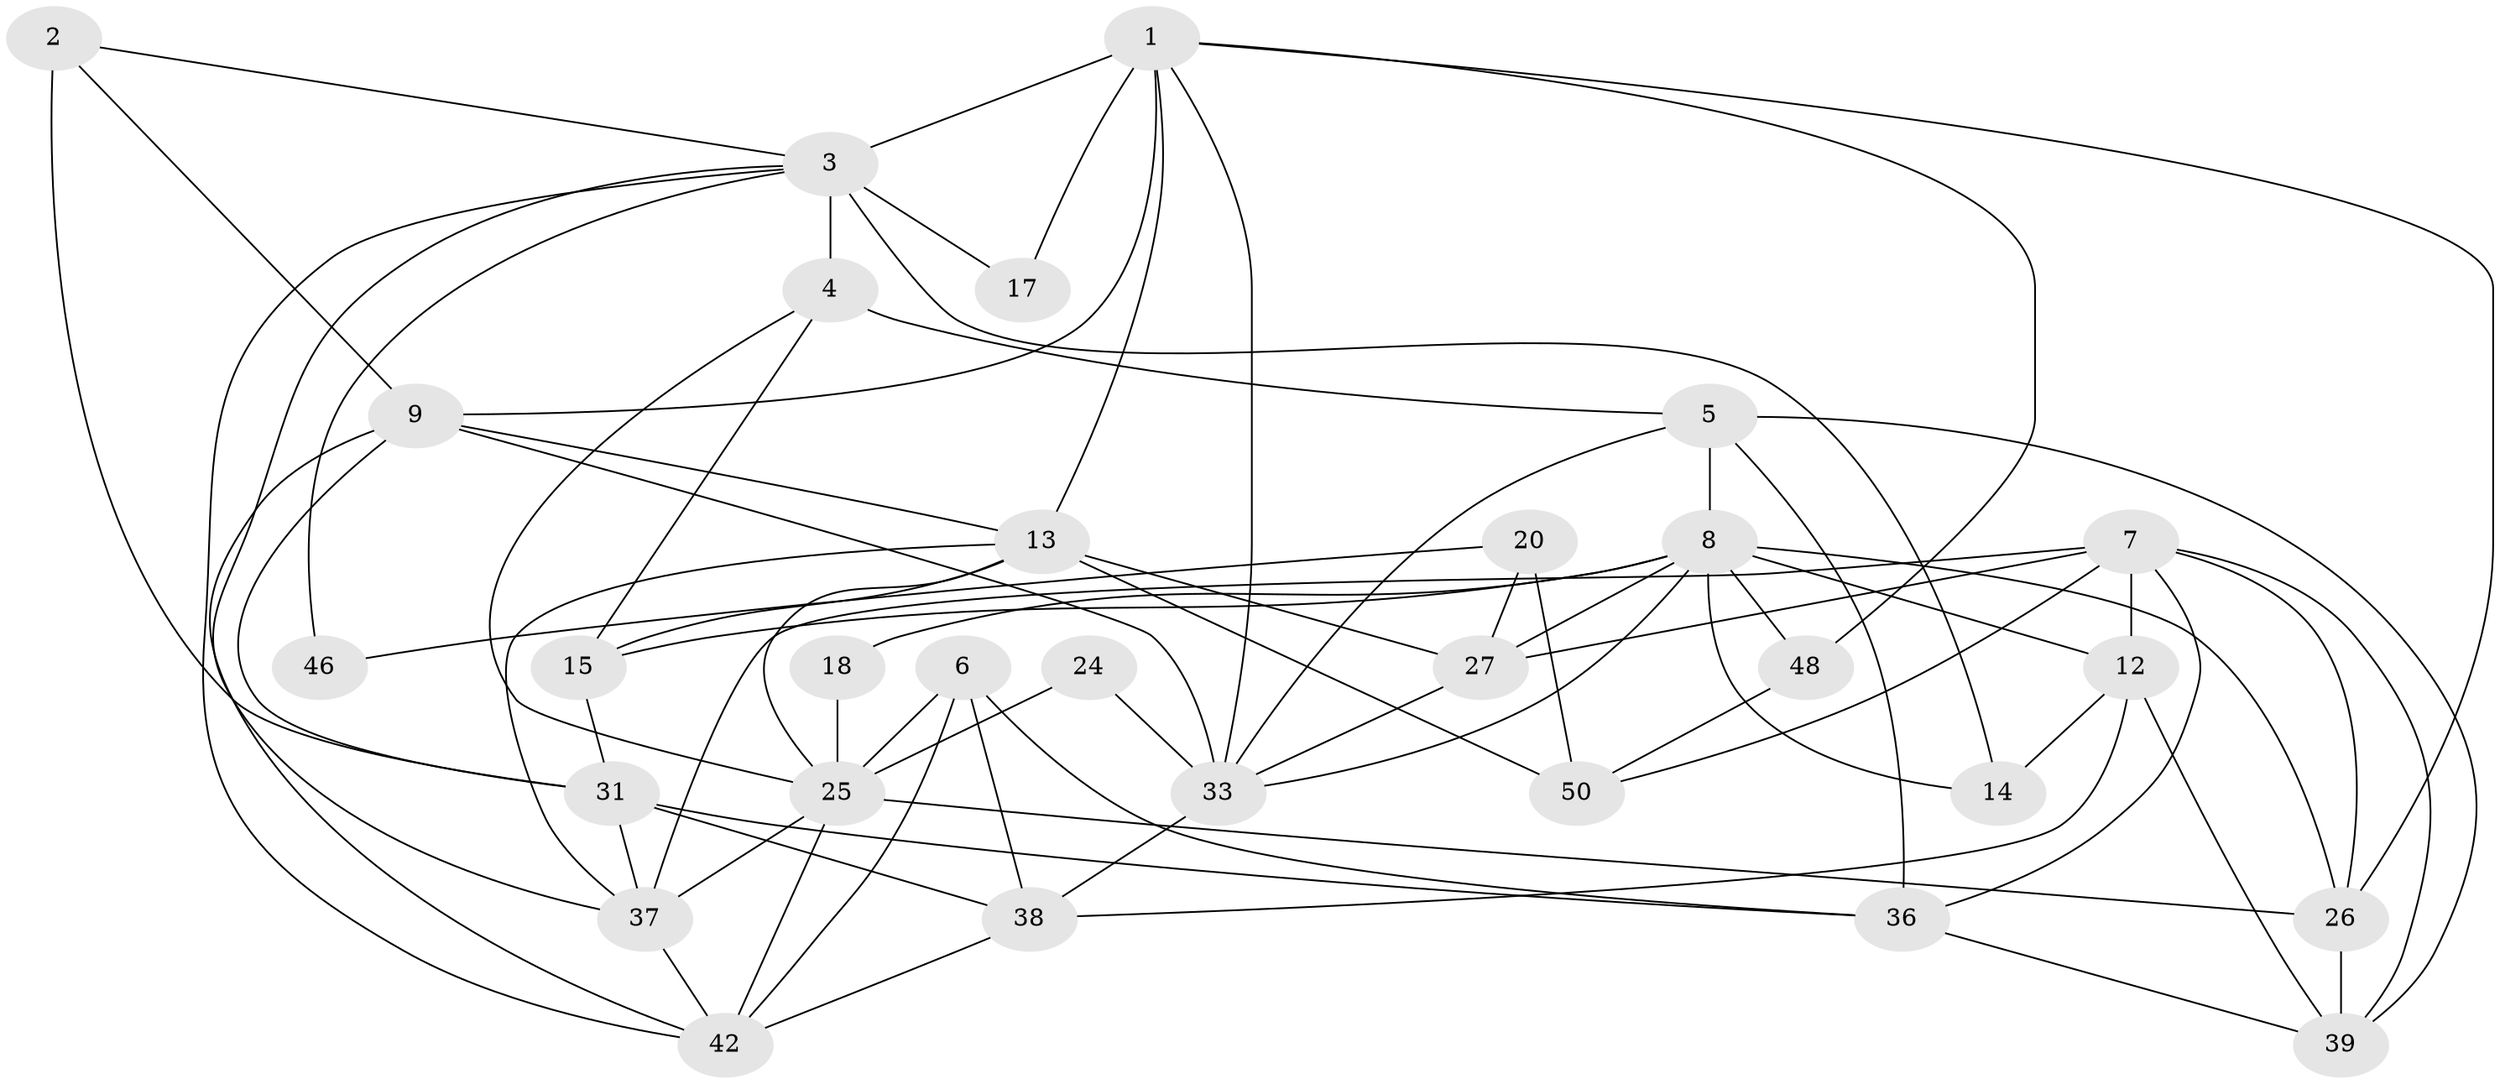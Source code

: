 // original degree distribution, {5: 0.19607843137254902, 3: 0.27450980392156865, 4: 0.27450980392156865, 6: 0.058823529411764705, 8: 0.058823529411764705, 2: 0.13725490196078433}
// Generated by graph-tools (version 1.1) at 2025/41/03/06/25 10:41:59]
// undirected, 30 vertices, 74 edges
graph export_dot {
graph [start="1"]
  node [color=gray90,style=filled];
  1 [super="+19"];
  2;
  3 [super="+10"];
  4;
  5 [super="+16"];
  6 [super="+41"];
  7 [super="+21"];
  8 [super="+30"];
  9 [super="+11"];
  12 [super="+32"];
  13 [super="+45"];
  14 [super="+22"];
  15 [super="+29"];
  17;
  18;
  20 [super="+23"];
  24;
  25 [super="+40"];
  26 [super="+28"];
  27;
  31 [super="+35"];
  33 [super="+34"];
  36 [super="+47"];
  37;
  38 [super="+43"];
  39 [super="+44"];
  42 [super="+49"];
  46;
  48;
  50 [super="+51"];
  1 -- 3 [weight=2];
  1 -- 17;
  1 -- 48;
  1 -- 33;
  1 -- 9;
  1 -- 13;
  1 -- 26;
  2 -- 3;
  2 -- 9;
  2 -- 31;
  3 -- 37;
  3 -- 17;
  3 -- 4;
  3 -- 42;
  3 -- 46;
  3 -- 14;
  4 -- 25;
  4 -- 15;
  4 -- 5;
  5 -- 8;
  5 -- 33;
  5 -- 36;
  5 -- 39;
  6 -- 38 [weight=2];
  6 -- 36;
  6 -- 25;
  6 -- 42;
  7 -- 37;
  7 -- 26;
  7 -- 36;
  7 -- 12;
  7 -- 27;
  7 -- 39;
  7 -- 50;
  8 -- 15;
  8 -- 12 [weight=2];
  8 -- 14;
  8 -- 33;
  8 -- 48;
  8 -- 18;
  8 -- 27;
  8 -- 26;
  9 -- 13;
  9 -- 42;
  9 -- 33;
  9 -- 31;
  12 -- 38;
  12 -- 14;
  12 -- 39;
  13 -- 37;
  13 -- 27;
  13 -- 25;
  13 -- 15;
  13 -- 50;
  15 -- 31;
  18 -- 25 [weight=2];
  20 -- 50 [weight=2];
  20 -- 27;
  20 -- 46;
  24 -- 33 [weight=2];
  24 -- 25;
  25 -- 42;
  25 -- 37;
  25 -- 26;
  26 -- 39;
  27 -- 33;
  31 -- 37;
  31 -- 36;
  31 -- 38;
  33 -- 38;
  36 -- 39;
  37 -- 42;
  38 -- 42;
  48 -- 50;
}
